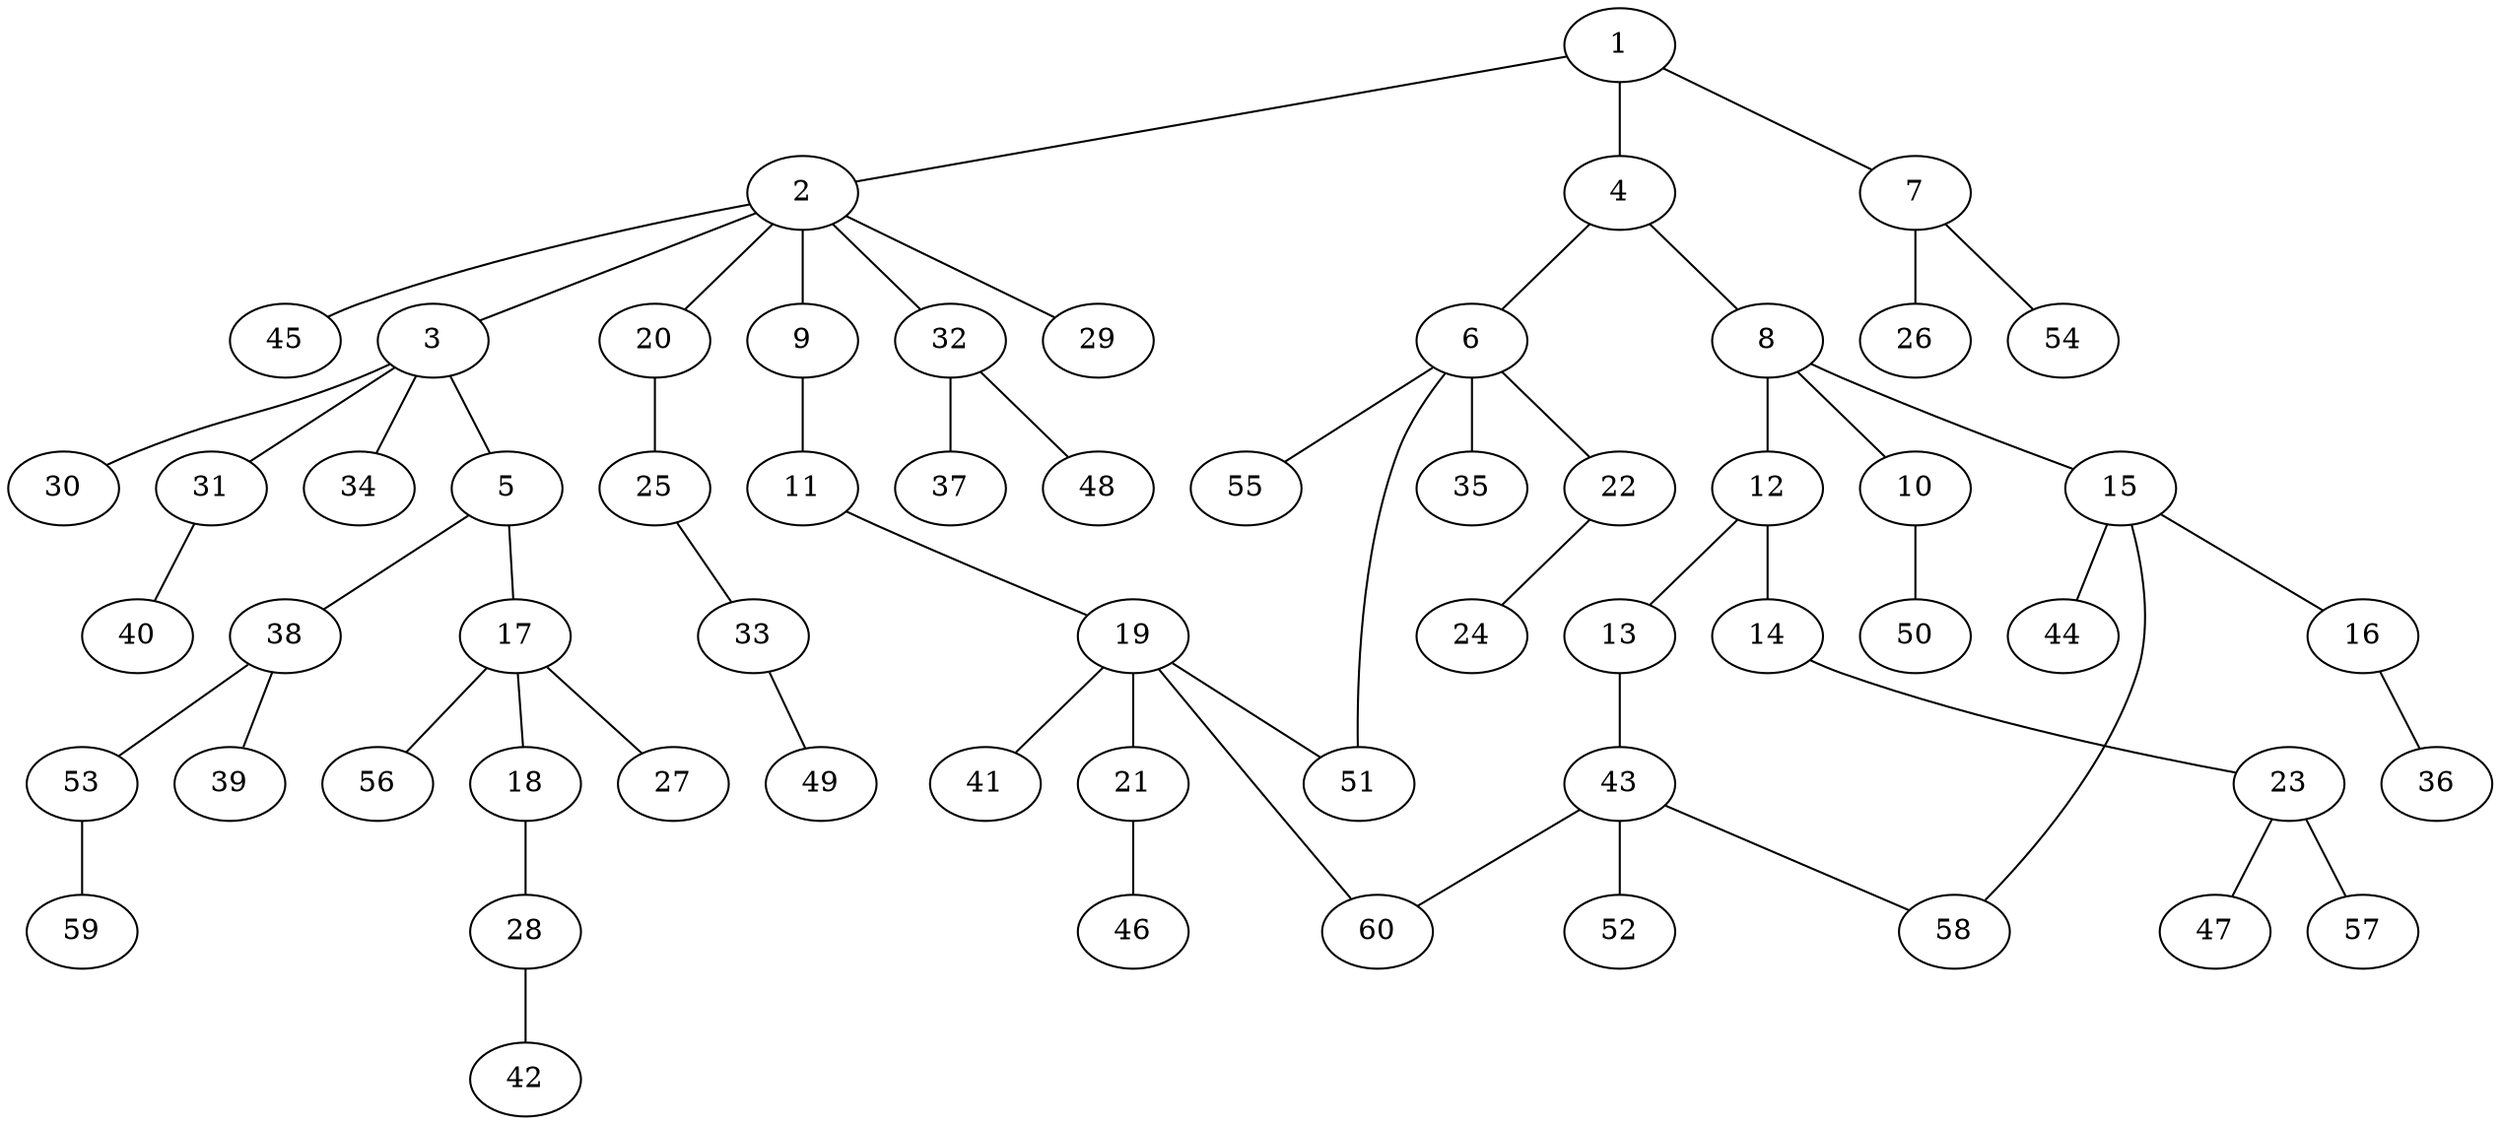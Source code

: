 graph graphname {1--2
1--4
1--7
2--3
2--9
2--20
2--29
2--32
2--45
3--5
3--30
3--31
3--34
4--6
4--8
5--17
5--38
6--22
6--35
6--51
6--55
7--26
7--54
8--10
8--12
8--15
9--11
10--50
11--19
12--13
12--14
13--43
14--23
15--16
15--44
15--58
16--36
17--18
17--27
17--56
18--28
19--21
19--41
19--51
19--60
20--25
21--46
22--24
23--47
23--57
25--33
28--42
31--40
32--37
32--48
33--49
38--39
38--53
43--52
43--58
43--60
53--59
}